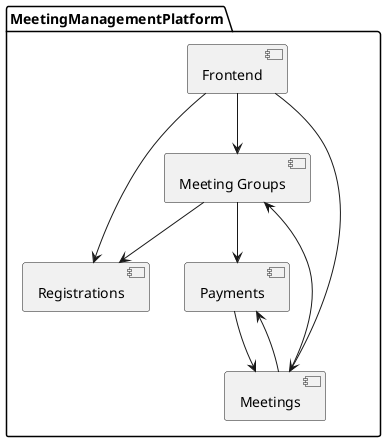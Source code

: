 @startuml
package MeetingManagementPlatform {
[Registrations] as Registrations
[Meeting Groups] as GroupService
[Meetings] as MeetingService
[Payments] as PaymentService
[Frontend] as WebApp

WebApp --> Registrations
WebApp --> GroupService
GroupService --> Registrations
WebApp --> MeetingService
MeetingService --> GroupService
MeetingService --> PaymentService
PaymentService --> MeetingService
GroupService --> PaymentService
}
@enduml